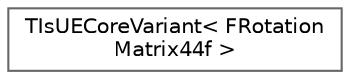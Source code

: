 digraph "Graphical Class Hierarchy"
{
 // INTERACTIVE_SVG=YES
 // LATEX_PDF_SIZE
  bgcolor="transparent";
  edge [fontname=Helvetica,fontsize=10,labelfontname=Helvetica,labelfontsize=10];
  node [fontname=Helvetica,fontsize=10,shape=box,height=0.2,width=0.4];
  rankdir="LR";
  Node0 [id="Node000000",label="TIsUECoreVariant\< FRotation\lMatrix44f \>",height=0.2,width=0.4,color="grey40", fillcolor="white", style="filled",URL="$d6/da5/structTIsUECoreVariant_3_01FRotationMatrix44f_01_4.html",tooltip=" "];
}
